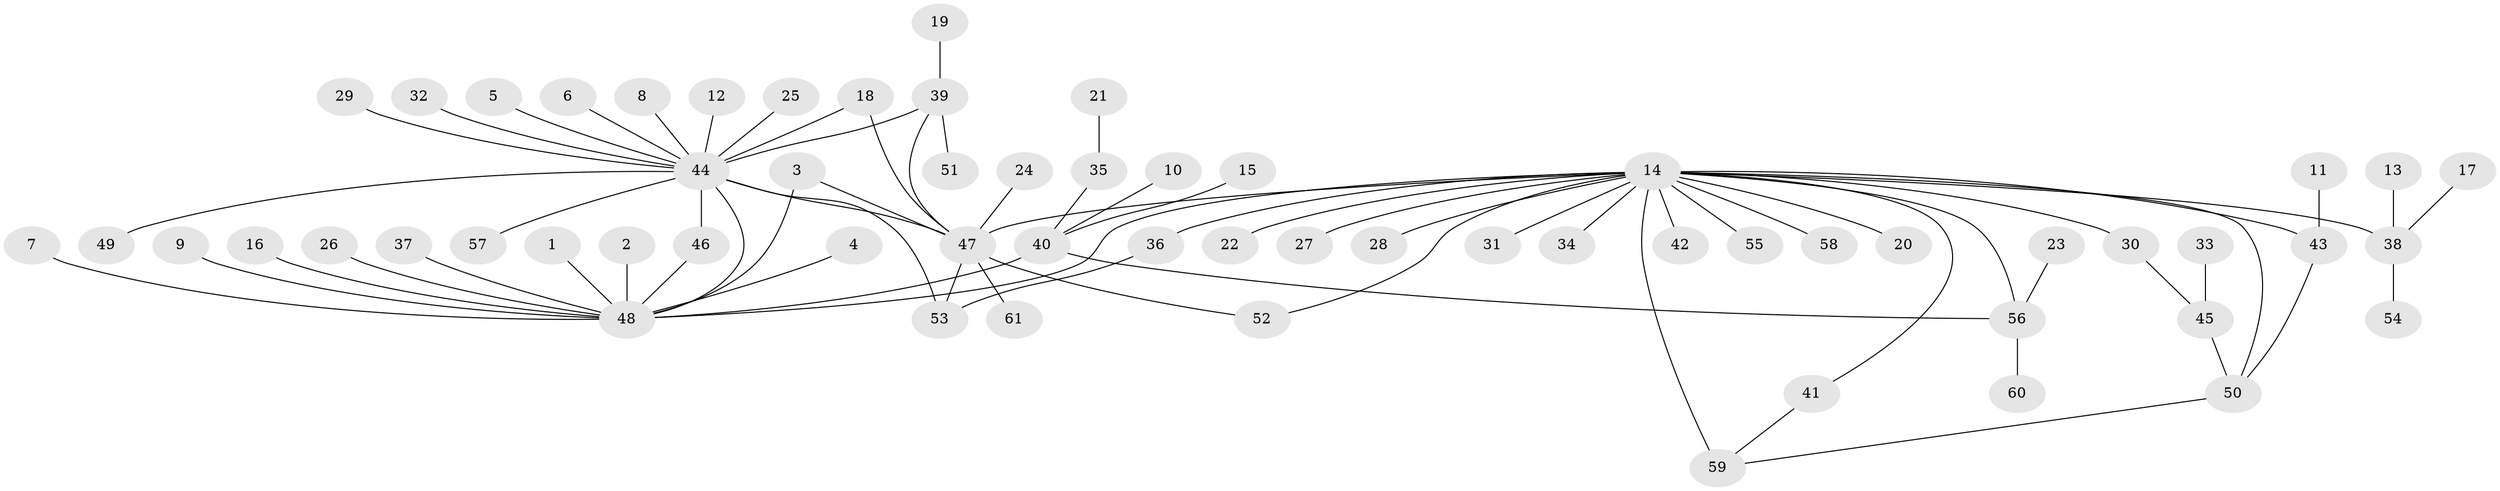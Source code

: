 // original degree distribution, {22: 0.008264462809917356, 4: 0.09090909090909091, 3: 0.08264462809917356, 9: 0.008264462809917356, 17: 0.008264462809917356, 1: 0.6033057851239669, 2: 0.15702479338842976, 18: 0.008264462809917356, 6: 0.024793388429752067, 5: 0.008264462809917356}
// Generated by graph-tools (version 1.1) at 2025/26/03/09/25 03:26:01]
// undirected, 61 vertices, 73 edges
graph export_dot {
graph [start="1"]
  node [color=gray90,style=filled];
  1;
  2;
  3;
  4;
  5;
  6;
  7;
  8;
  9;
  10;
  11;
  12;
  13;
  14;
  15;
  16;
  17;
  18;
  19;
  20;
  21;
  22;
  23;
  24;
  25;
  26;
  27;
  28;
  29;
  30;
  31;
  32;
  33;
  34;
  35;
  36;
  37;
  38;
  39;
  40;
  41;
  42;
  43;
  44;
  45;
  46;
  47;
  48;
  49;
  50;
  51;
  52;
  53;
  54;
  55;
  56;
  57;
  58;
  59;
  60;
  61;
  1 -- 48 [weight=1.0];
  2 -- 48 [weight=1.0];
  3 -- 47 [weight=1.0];
  3 -- 48 [weight=1.0];
  4 -- 48 [weight=1.0];
  5 -- 44 [weight=1.0];
  6 -- 44 [weight=1.0];
  7 -- 48 [weight=1.0];
  8 -- 44 [weight=1.0];
  9 -- 48 [weight=1.0];
  10 -- 40 [weight=1.0];
  11 -- 43 [weight=1.0];
  12 -- 44 [weight=1.0];
  13 -- 38 [weight=1.0];
  14 -- 20 [weight=1.0];
  14 -- 22 [weight=1.0];
  14 -- 27 [weight=1.0];
  14 -- 28 [weight=1.0];
  14 -- 30 [weight=1.0];
  14 -- 31 [weight=1.0];
  14 -- 34 [weight=1.0];
  14 -- 36 [weight=1.0];
  14 -- 38 [weight=2.0];
  14 -- 41 [weight=1.0];
  14 -- 42 [weight=1.0];
  14 -- 43 [weight=1.0];
  14 -- 47 [weight=1.0];
  14 -- 48 [weight=1.0];
  14 -- 50 [weight=1.0];
  14 -- 52 [weight=1.0];
  14 -- 55 [weight=1.0];
  14 -- 56 [weight=1.0];
  14 -- 58 [weight=1.0];
  14 -- 59 [weight=2.0];
  15 -- 40 [weight=1.0];
  16 -- 48 [weight=1.0];
  17 -- 38 [weight=1.0];
  18 -- 44 [weight=1.0];
  18 -- 47 [weight=1.0];
  19 -- 39 [weight=1.0];
  21 -- 35 [weight=1.0];
  23 -- 56 [weight=1.0];
  24 -- 47 [weight=1.0];
  25 -- 44 [weight=1.0];
  26 -- 48 [weight=1.0];
  29 -- 44 [weight=1.0];
  30 -- 45 [weight=1.0];
  32 -- 44 [weight=1.0];
  33 -- 45 [weight=1.0];
  35 -- 40 [weight=1.0];
  36 -- 53 [weight=1.0];
  37 -- 48 [weight=1.0];
  38 -- 54 [weight=1.0];
  39 -- 44 [weight=1.0];
  39 -- 47 [weight=1.0];
  39 -- 51 [weight=1.0];
  40 -- 48 [weight=1.0];
  40 -- 56 [weight=1.0];
  41 -- 59 [weight=1.0];
  43 -- 50 [weight=1.0];
  44 -- 46 [weight=1.0];
  44 -- 47 [weight=1.0];
  44 -- 48 [weight=1.0];
  44 -- 49 [weight=1.0];
  44 -- 53 [weight=1.0];
  44 -- 57 [weight=1.0];
  45 -- 50 [weight=1.0];
  46 -- 48 [weight=1.0];
  47 -- 52 [weight=1.0];
  47 -- 53 [weight=1.0];
  47 -- 61 [weight=1.0];
  50 -- 59 [weight=1.0];
  56 -- 60 [weight=1.0];
}

